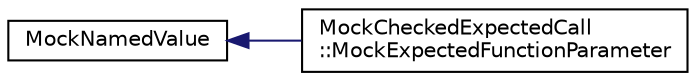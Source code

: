 digraph "Graphical Class Hierarchy"
{
 // LATEX_PDF_SIZE
  edge [fontname="Helvetica",fontsize="10",labelfontname="Helvetica",labelfontsize="10"];
  node [fontname="Helvetica",fontsize="10",shape=record];
  rankdir="LR";
  Node0 [label="MockNamedValue",height=0.2,width=0.4,color="black", fillcolor="white", style="filled",URL="$classMockNamedValue.html",tooltip=" "];
  Node0 -> Node1 [dir="back",color="midnightblue",fontsize="10",style="solid",fontname="Helvetica"];
  Node1 [label="MockCheckedExpectedCall\l::MockExpectedFunctionParameter",height=0.2,width=0.4,color="black", fillcolor="white", style="filled",URL="$classMockCheckedExpectedCall_1_1MockExpectedFunctionParameter.html",tooltip=" "];
}
